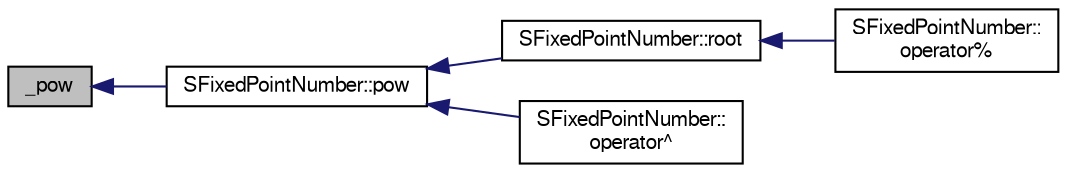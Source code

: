 digraph "_pow"
{
  bgcolor="transparent";
  edge [fontname="FreeSans",fontsize="10",labelfontname="FreeSans",labelfontsize="10"];
  node [fontname="FreeSans",fontsize="10",shape=record];
  rankdir="LR";
  Node1 [label="_pow",height=0.2,width=0.4,color="black", fillcolor="grey75", style="filled" fontcolor="black"];
  Node1 -> Node2 [dir="back",color="midnightblue",fontsize="10",style="solid",fontname="FreeSans"];
  Node2 [label="SFixedPointNumber::pow",height=0.2,width=0.4,color="black",URL="$structSFixedPointNumber.html#a7cd7537e3e4d0e9d89ace9e6300d6a6b",tooltip="power of the Number"];
  Node2 -> Node3 [dir="back",color="midnightblue",fontsize="10",style="solid",fontname="FreeSans"];
  Node3 [label="SFixedPointNumber::root",height=0.2,width=0.4,color="black",URL="$structSFixedPointNumber.html#a51494b03ba3fbac6b2626128c03364a7",tooltip="any root of the Number"];
  Node3 -> Node4 [dir="back",color="midnightblue",fontsize="10",style="solid",fontname="FreeSans"];
  Node4 [label="SFixedPointNumber::\loperator%",height=0.2,width=0.4,color="black",URL="$structSFixedPointNumber.html#a9f3b375b6fc16affa896b98276c2a7e7",tooltip="calculate root"];
  Node2 -> Node5 [dir="back",color="midnightblue",fontsize="10",style="solid",fontname="FreeSans"];
  Node5 [label="SFixedPointNumber::\loperator^",height=0.2,width=0.4,color="black",URL="$structSFixedPointNumber.html#a3874fb2be7db9bc7a499a32306b05c8e",tooltip="calculate power"];
}

